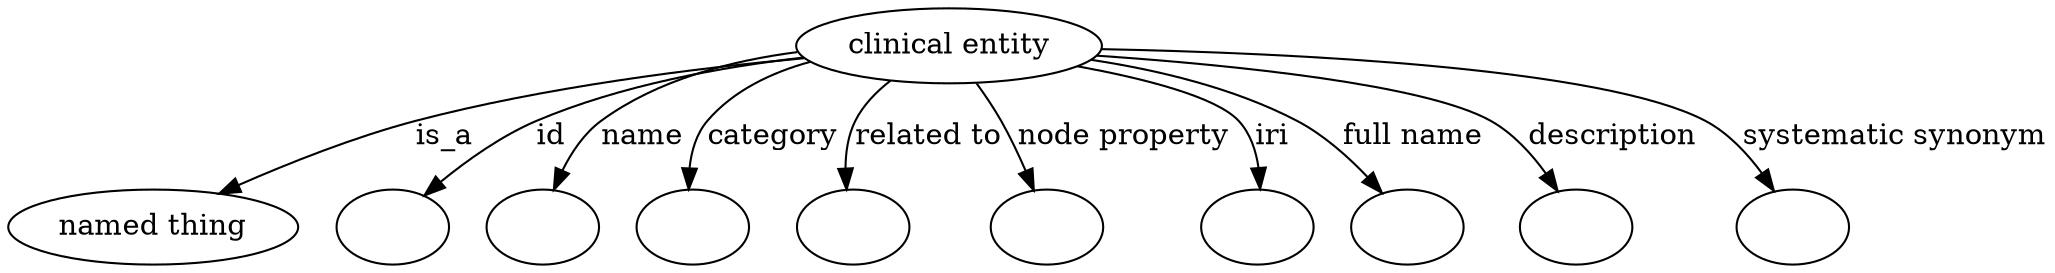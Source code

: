 digraph {
	graph [bb="0,0,827,122"];
	node [label="\N"];
	"clinical entity"	 [height=0.5,
		label="clinical entity",
		pos="405.07,104",
		width=1.6245];
	"named thing"	 [height=0.5,
		pos="54.069,18",
		width=1.5019];
	"clinical entity" -> "named thing"	 [label=is_a,
		lp="196.35,61",
		pos="e,86.424,32.53 349.57,98.126 304.56,92.605 239.76,82.928 184.52,68 154.1,59.781 120.96,47.029 95.7,36.46"];
	id	 [color=black,
		height=0.5,
		label="",
		pos="153.07,18",
		width=0.75];
	"clinical entity" -> id	 [color=black,
		label=id,
		lp="246.51,61",
		pos="e,171.94,31.108 351.51,96.574 318.66,90.982 276.13,81.862 240.18,68 219.18,59.901 197.2,47.256 180.58,36.709",
		style=solid];
	name	 [color=black,
		height=0.5,
		label="",
		pos="225.07,18",
		width=0.75];
	"clinical entity" -> name	 [color=black,
		label=name,
		lp="287.23,61",
		pos="e,236.73,34.69 351.42,96.544 325.95,91.3 295.89,82.525 271.75,68 260.89,61.464 250.97,51.687 243.1,42.507",
		style=solid];
	category	 [color=black,
		height=0.5,
		label="",
		pos="297.07,18",
		width=0.75];
	"clinical entity" -> category	 [color=black,
		label=category,
		lp="338.17,61",
		pos="e,299.32,36.14 356.86,93.611 341.42,88.207 325.36,80.096 313.88,68 308.11,61.93 304.32,53.82 301.83,45.901",
		style=solid];
	"related to"	 [color=black,
		height=0.5,
		label="",
		pos="369.07,18",
		width=0.75];
	"clinical entity" -> "related to"	 [color=black,
		label="related to",
		lp="395.31,61",
		pos="e,365.51,36.25 382.46,87.17 376.87,81.735 371.62,75.224 368.6,68 365.81,61.327 364.88,53.702 364.91,46.451",
		style=solid];
	"node property"	 [color=black,
		height=0.5,
		label="",
		pos="443.07,18",
		width=0.75];
	"clinical entity" -> "node property"	 [color=black,
		label="node property",
		lp="467.14,61",
		pos="e,435.35,35.593 413.06,86.061 415.62,80.295 418.47,73.88 421.07,68 424.38,60.522 427.95,52.409 431.24,44.938",
		style=solid];
	iri	 [color=black,
		height=0.5,
		label="",
		pos="515.07,18",
		width=0.75];
	"clinical entity" -> iri	 [color=black,
		label=iri,
		lp="523.29,61",
		pos="e,517.75,35.954 452.11,93.173 476.36,86.596 502.44,77.629 510.07,68 514.91,61.889 516.98,53.951 517.63,46.206",
		style=solid];
	"full name"	 [color=black,
		height=0.5,
		label="",
		pos="587.07,18",
		width=0.75];
	"clinical entity" -> "full name"	 [color=black,
		label="full name",
		lp="579.7,61",
		pos="e,573.47,34.111 456.46,95.359 480.74,89.852 509.51,81.198 533.07,68 545.38,61.103 557.13,50.848 566.5,41.417",
		style=solid];
	description	 [color=black,
		height=0.5,
		label="",
		pos="659.07,18",
		width=0.75];
	"clinical entity" -> description	 [color=black,
		label=description,
		lp="660.17,61",
		pos="e,647.28,34.611 460.6,98.118 512.18,91.963 584.73,81.342 610.07,68 621.83,61.806 632.49,51.778 640.84,42.323",
		style=solid];
	"systematic synonym"	 [color=black,
		height=0.5,
		label="",
		pos="744.07,18",
		width=0.75];
	"clinical entity" -> "systematic synonym"	 [color=black,
		label="systematic synonym",
		lp="770.04,61",
		pos="e,732.78,34.361 463.09,101.31 535.75,97.172 655.51,87.575 695.07,68 707.15,62.02 717.97,51.833 726.34,42.209",
		style=solid];
}
